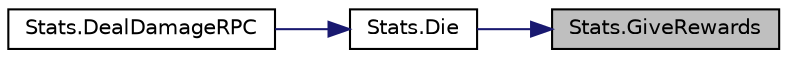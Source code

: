 digraph "Stats.GiveRewards"
{
 // INTERACTIVE_SVG=YES
 // LATEX_PDF_SIZE
  edge [fontname="Helvetica",fontsize="10",labelfontname="Helvetica",labelfontsize="10"];
  node [fontname="Helvetica",fontsize="10",shape=record];
  rankdir="RL";
  Node1 [label="Stats.GiveRewards",height=0.2,width=0.4,color="black", fillcolor="grey75", style="filled", fontcolor="black",tooltip="When this entity dies, it gives to the killer this bounty"];
  Node1 -> Node2 [dir="back",color="midnightblue",fontsize="10",style="solid",fontname="Helvetica"];
  Node2 [label="Stats.Die",height=0.2,width=0.4,color="black", fillcolor="white", style="filled",URL="$class_stats.html#a151dcb8877a7a73e5d2688e55c810896",tooltip="Function that implements what is done when this entity dies."];
  Node2 -> Node3 [dir="back",color="midnightblue",fontsize="10",style="solid",fontname="Helvetica"];
  Node3 [label="Stats.DealDamageRPC",height=0.2,width=0.4,color="black", fillcolor="white", style="filled",URL="$class_stats.html#aa42ab5ae9f21d5c9b7670548e07495de",tooltip=" "];
}
